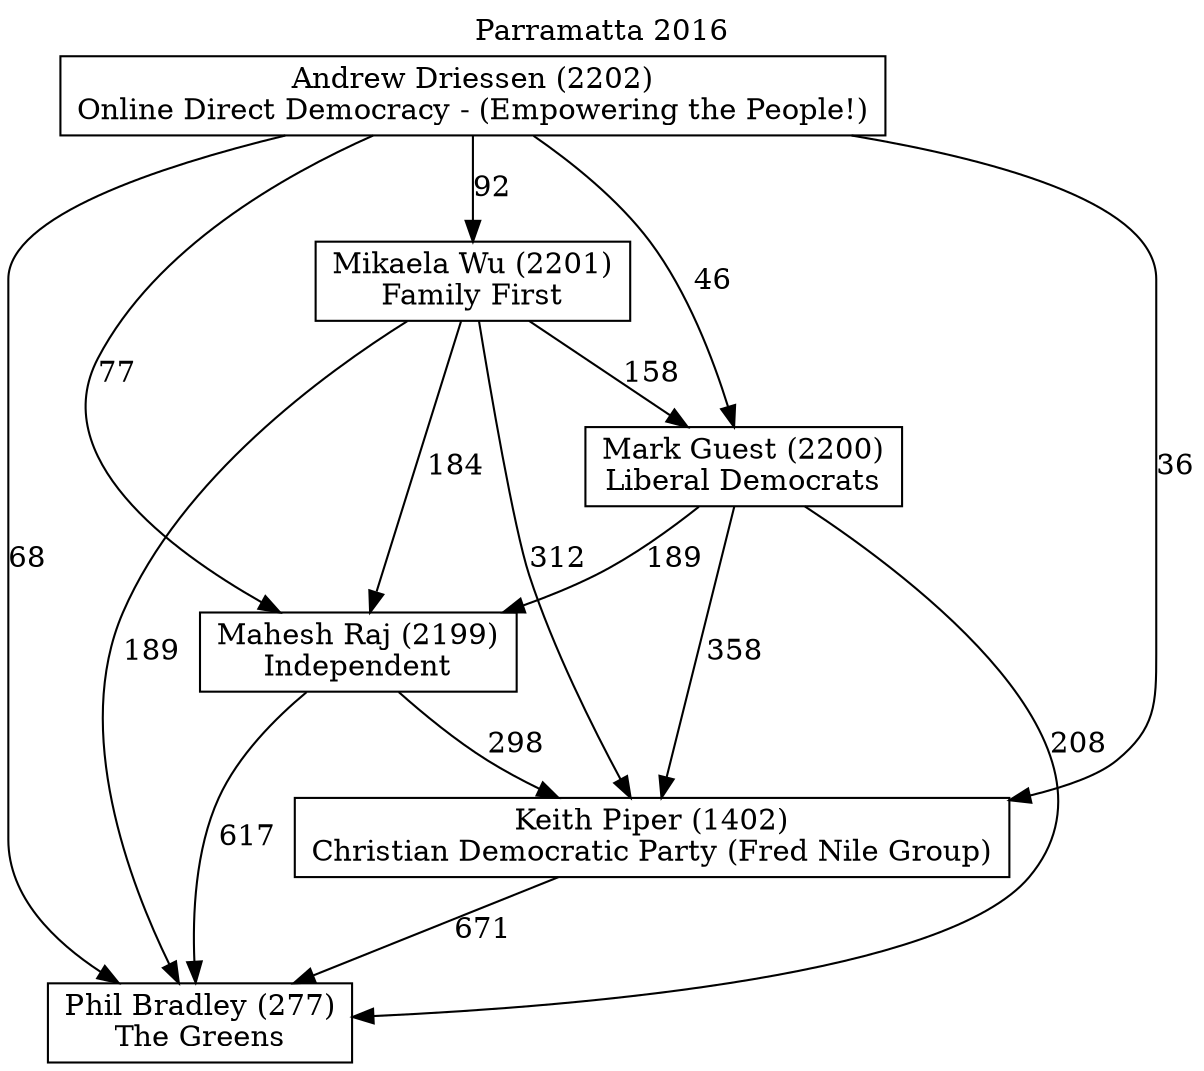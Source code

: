 // House preference flow
digraph "Phil Bradley (277)_Parramatta_2016" {
	graph [label="Parramatta 2016" labelloc=t mclimit=10]
	node [shape=box]
	"Mikaela Wu (2201)" [label="Mikaela Wu (2201)
Family First"]
	"Andrew Driessen (2202)" [label="Andrew Driessen (2202)
Online Direct Democracy - (Empowering the People!)"]
	"Mahesh Raj (2199)" [label="Mahesh Raj (2199)
Independent"]
	"Phil Bradley (277)" [label="Phil Bradley (277)
The Greens"]
	"Mark Guest (2200)" [label="Mark Guest (2200)
Liberal Democrats"]
	"Keith Piper (1402)" [label="Keith Piper (1402)
Christian Democratic Party (Fred Nile Group)"]
	"Andrew Driessen (2202)" -> "Phil Bradley (277)" [label=68]
	"Mikaela Wu (2201)" -> "Mahesh Raj (2199)" [label=184]
	"Andrew Driessen (2202)" -> "Mikaela Wu (2201)" [label=92]
	"Andrew Driessen (2202)" -> "Mark Guest (2200)" [label=46]
	"Mikaela Wu (2201)" -> "Keith Piper (1402)" [label=312]
	"Andrew Driessen (2202)" -> "Mahesh Raj (2199)" [label=77]
	"Andrew Driessen (2202)" -> "Keith Piper (1402)" [label=36]
	"Mark Guest (2200)" -> "Mahesh Raj (2199)" [label=189]
	"Mark Guest (2200)" -> "Phil Bradley (277)" [label=208]
	"Mikaela Wu (2201)" -> "Mark Guest (2200)" [label=158]
	"Mikaela Wu (2201)" -> "Phil Bradley (277)" [label=189]
	"Mahesh Raj (2199)" -> "Phil Bradley (277)" [label=617]
	"Mark Guest (2200)" -> "Keith Piper (1402)" [label=358]
	"Mahesh Raj (2199)" -> "Keith Piper (1402)" [label=298]
	"Keith Piper (1402)" -> "Phil Bradley (277)" [label=671]
}
